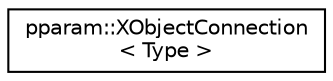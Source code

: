 digraph "Graphical Class Hierarchy"
{
 // LATEX_PDF_SIZE
  edge [fontname="Helvetica",fontsize="10",labelfontname="Helvetica",labelfontsize="10"];
  node [fontname="Helvetica",fontsize="10",shape=record];
  rankdir="LR";
  Node0 [label="pparam::XObjectConnection\l\< Type \>",height=0.2,width=0.4,color="black", fillcolor="white", style="filled",URL="$classpparam_1_1XObjectConnection.html",tooltip=" "];
}
